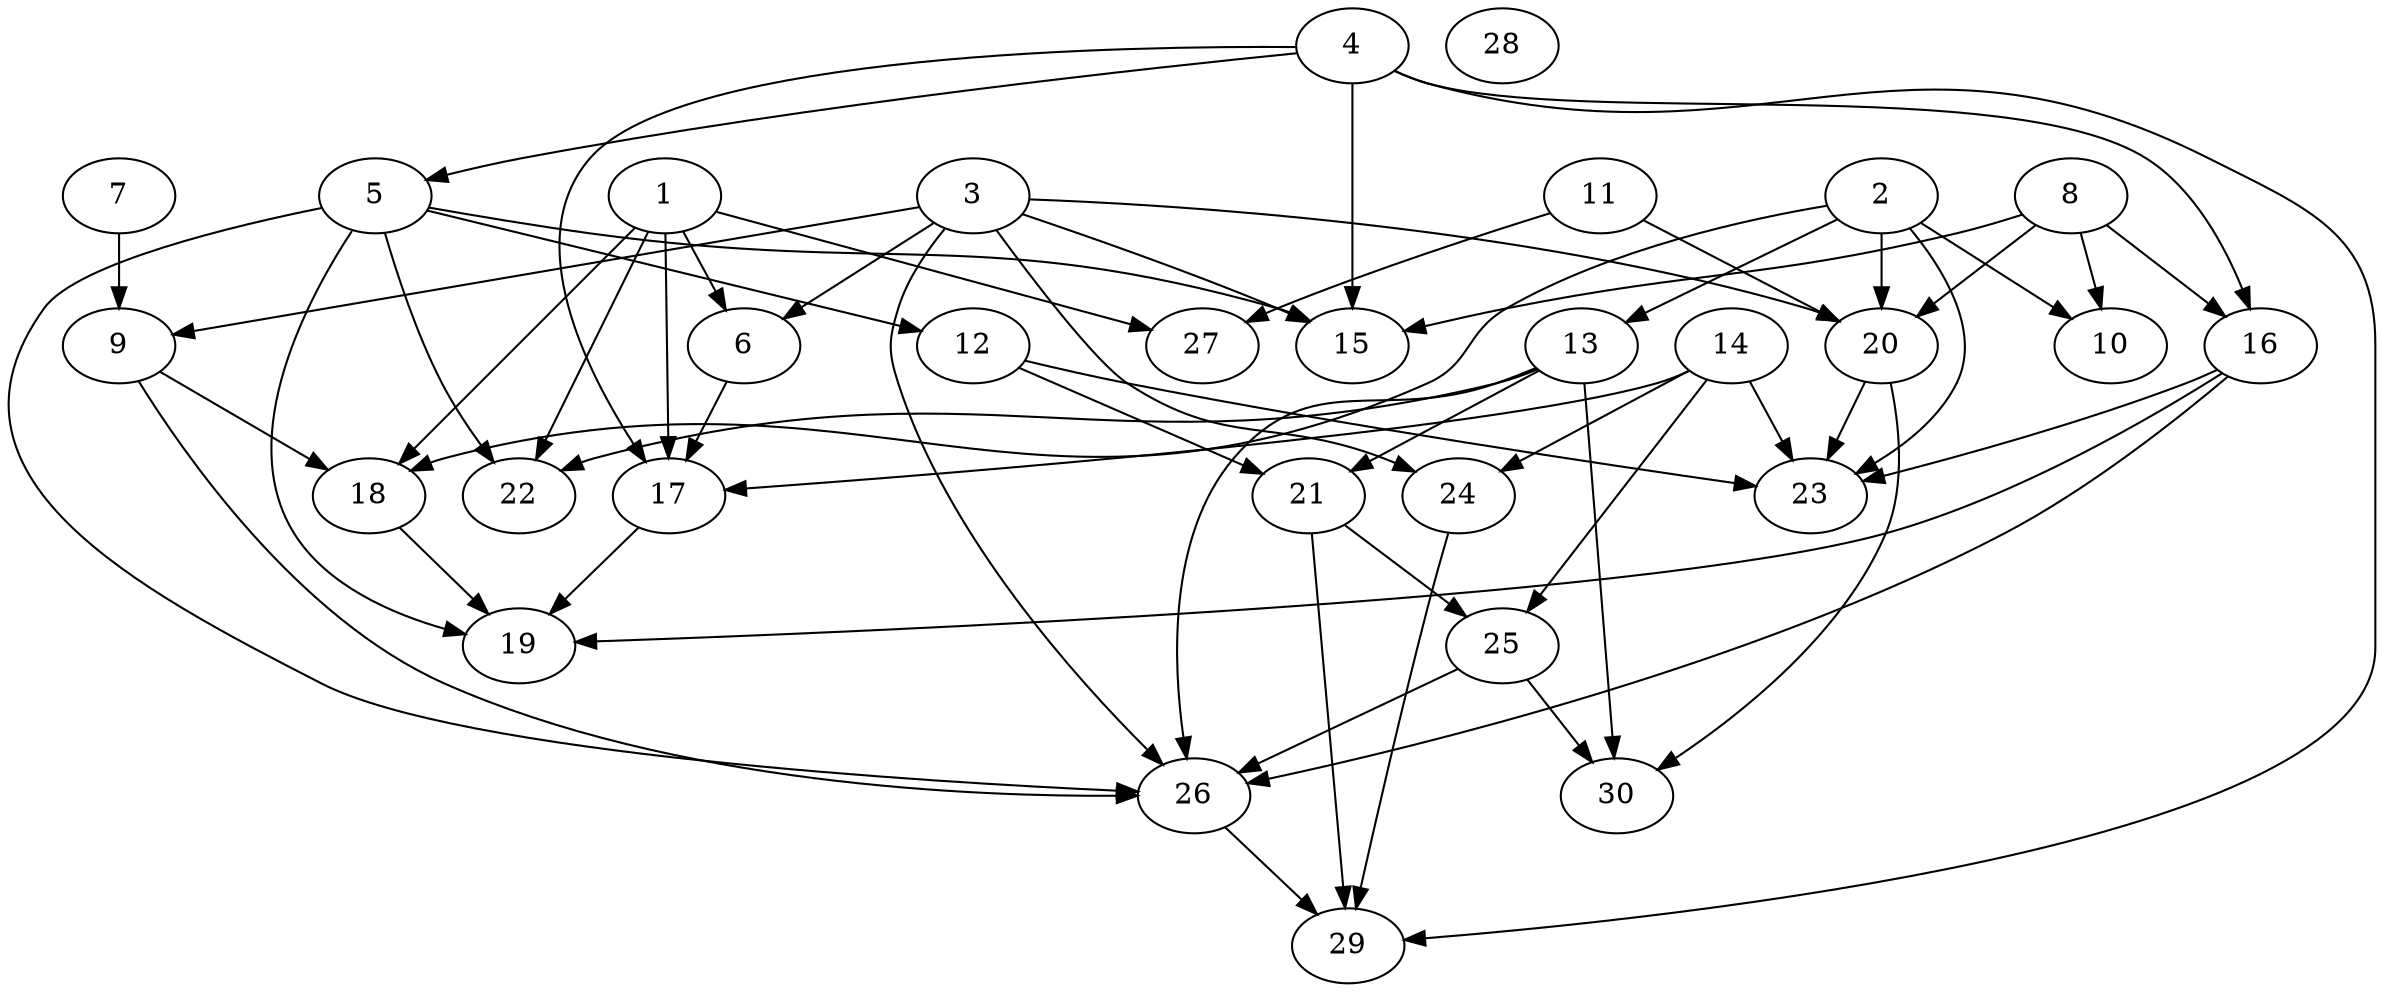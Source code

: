 digraph "core_8p_gb_Random_Nodes_30_Density_1.97_CCR_1.83_WeightType_Random_schedule.gxl" {
	1	[Weight=8];
	2	[Weight=7];
	3	[Weight=6];
	4	[Weight=6];
	5	[Weight=8];
	6	[Weight=2];
	7	[Weight=7];
	8	[Weight=2];
	9	[Weight=10];
	10	[Weight=5];
	11	[Weight=9];
	12	[Weight=9];
	13	[Weight=9];
	14	[Weight=9];
	15	[Weight=4];
	16	[Weight=10];
	17	[Weight=6];
	18	[Weight=4];
	19	[Weight=7];
	20	[Weight=6];
	21	[Weight=10];
	22	[Weight=4];
	23	[Weight=9];
	24	[Weight=3];
	25	[Weight=8];
	26	[Weight=3];
	27	[Weight=10];
	28	[Weight=3];
	29	[Weight=9];
	30	[Weight=6];
	1 -> 6	[Weight=8];
	1 -> 17	[Weight=5];
	1 -> 18	[Weight=4];
	1 -> 22	[Weight=10];
	1 -> 27	[Weight=10];
	2 -> 10	[Weight=3];
	2 -> 13	[Weight=9];
	2 -> 18	[Weight=3];
	2 -> 20	[Weight=2];
	2 -> 23	[Weight=10];
	3 -> 6	[Weight=6];
	3 -> 9	[Weight=10];
	3 -> 15	[Weight=6];
	3 -> 20	[Weight=3];
	3 -> 24	[Weight=9];
	3 -> 26	[Weight=4];
	4 -> 5	[Weight=3];
	4 -> 15	[Weight=8];
	4 -> 16	[Weight=6];
	4 -> 17	[Weight=6];
	4 -> 29	[Weight=2];
	5 -> 12	[Weight=6];
	5 -> 15	[Weight=4];
	5 -> 19	[Weight=10];
	5 -> 22	[Weight=8];
	5 -> 26	[Weight=2];
	6 -> 17	[Weight=5];
	7 -> 9	[Weight=2];
	8 -> 10	[Weight=4];
	8 -> 15	[Weight=10];
	8 -> 16	[Weight=3];
	8 -> 20	[Weight=9];
	9 -> 18	[Weight=4];
	9 -> 26	[Weight=5];
	11 -> 20	[Weight=10];
	11 -> 27	[Weight=4];
	12 -> 21	[Weight=7];
	12 -> 23	[Weight=6];
	13 -> 21	[Weight=9];
	13 -> 22	[Weight=7];
	13 -> 26	[Weight=6];
	13 -> 30	[Weight=10];
	14 -> 17	[Weight=3];
	14 -> 23	[Weight=8];
	14 -> 24	[Weight=8];
	14 -> 25	[Weight=3];
	16 -> 19	[Weight=6];
	16 -> 23	[Weight=5];
	16 -> 26	[Weight=5];
	17 -> 19	[Weight=6];
	18 -> 19	[Weight=10];
	20 -> 23	[Weight=10];
	20 -> 30	[Weight=9];
	21 -> 25	[Weight=3];
	21 -> 29	[Weight=3];
	24 -> 29	[Weight=7];
	25 -> 26	[Weight=7];
	25 -> 30	[Weight=8];
	26 -> 29	[Weight=6];
}
